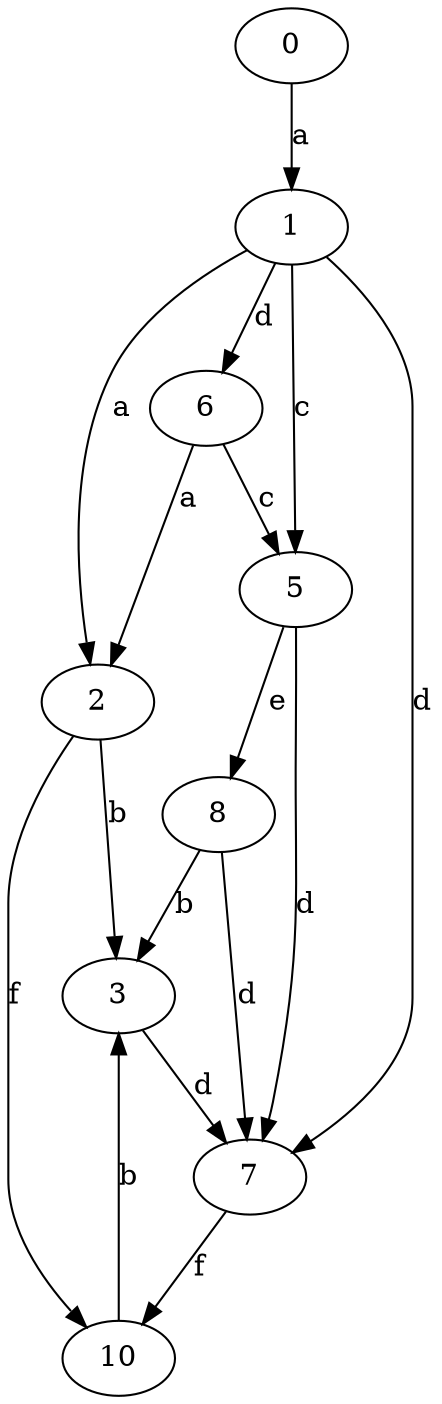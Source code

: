 strict digraph  {
1;
2;
3;
5;
6;
7;
8;
0;
10;
1 -> 2  [label=a];
1 -> 5  [label=c];
1 -> 6  [label=d];
1 -> 7  [label=d];
2 -> 3  [label=b];
2 -> 10  [label=f];
3 -> 7  [label=d];
5 -> 7  [label=d];
5 -> 8  [label=e];
6 -> 2  [label=a];
6 -> 5  [label=c];
7 -> 10  [label=f];
8 -> 3  [label=b];
8 -> 7  [label=d];
0 -> 1  [label=a];
10 -> 3  [label=b];
}
